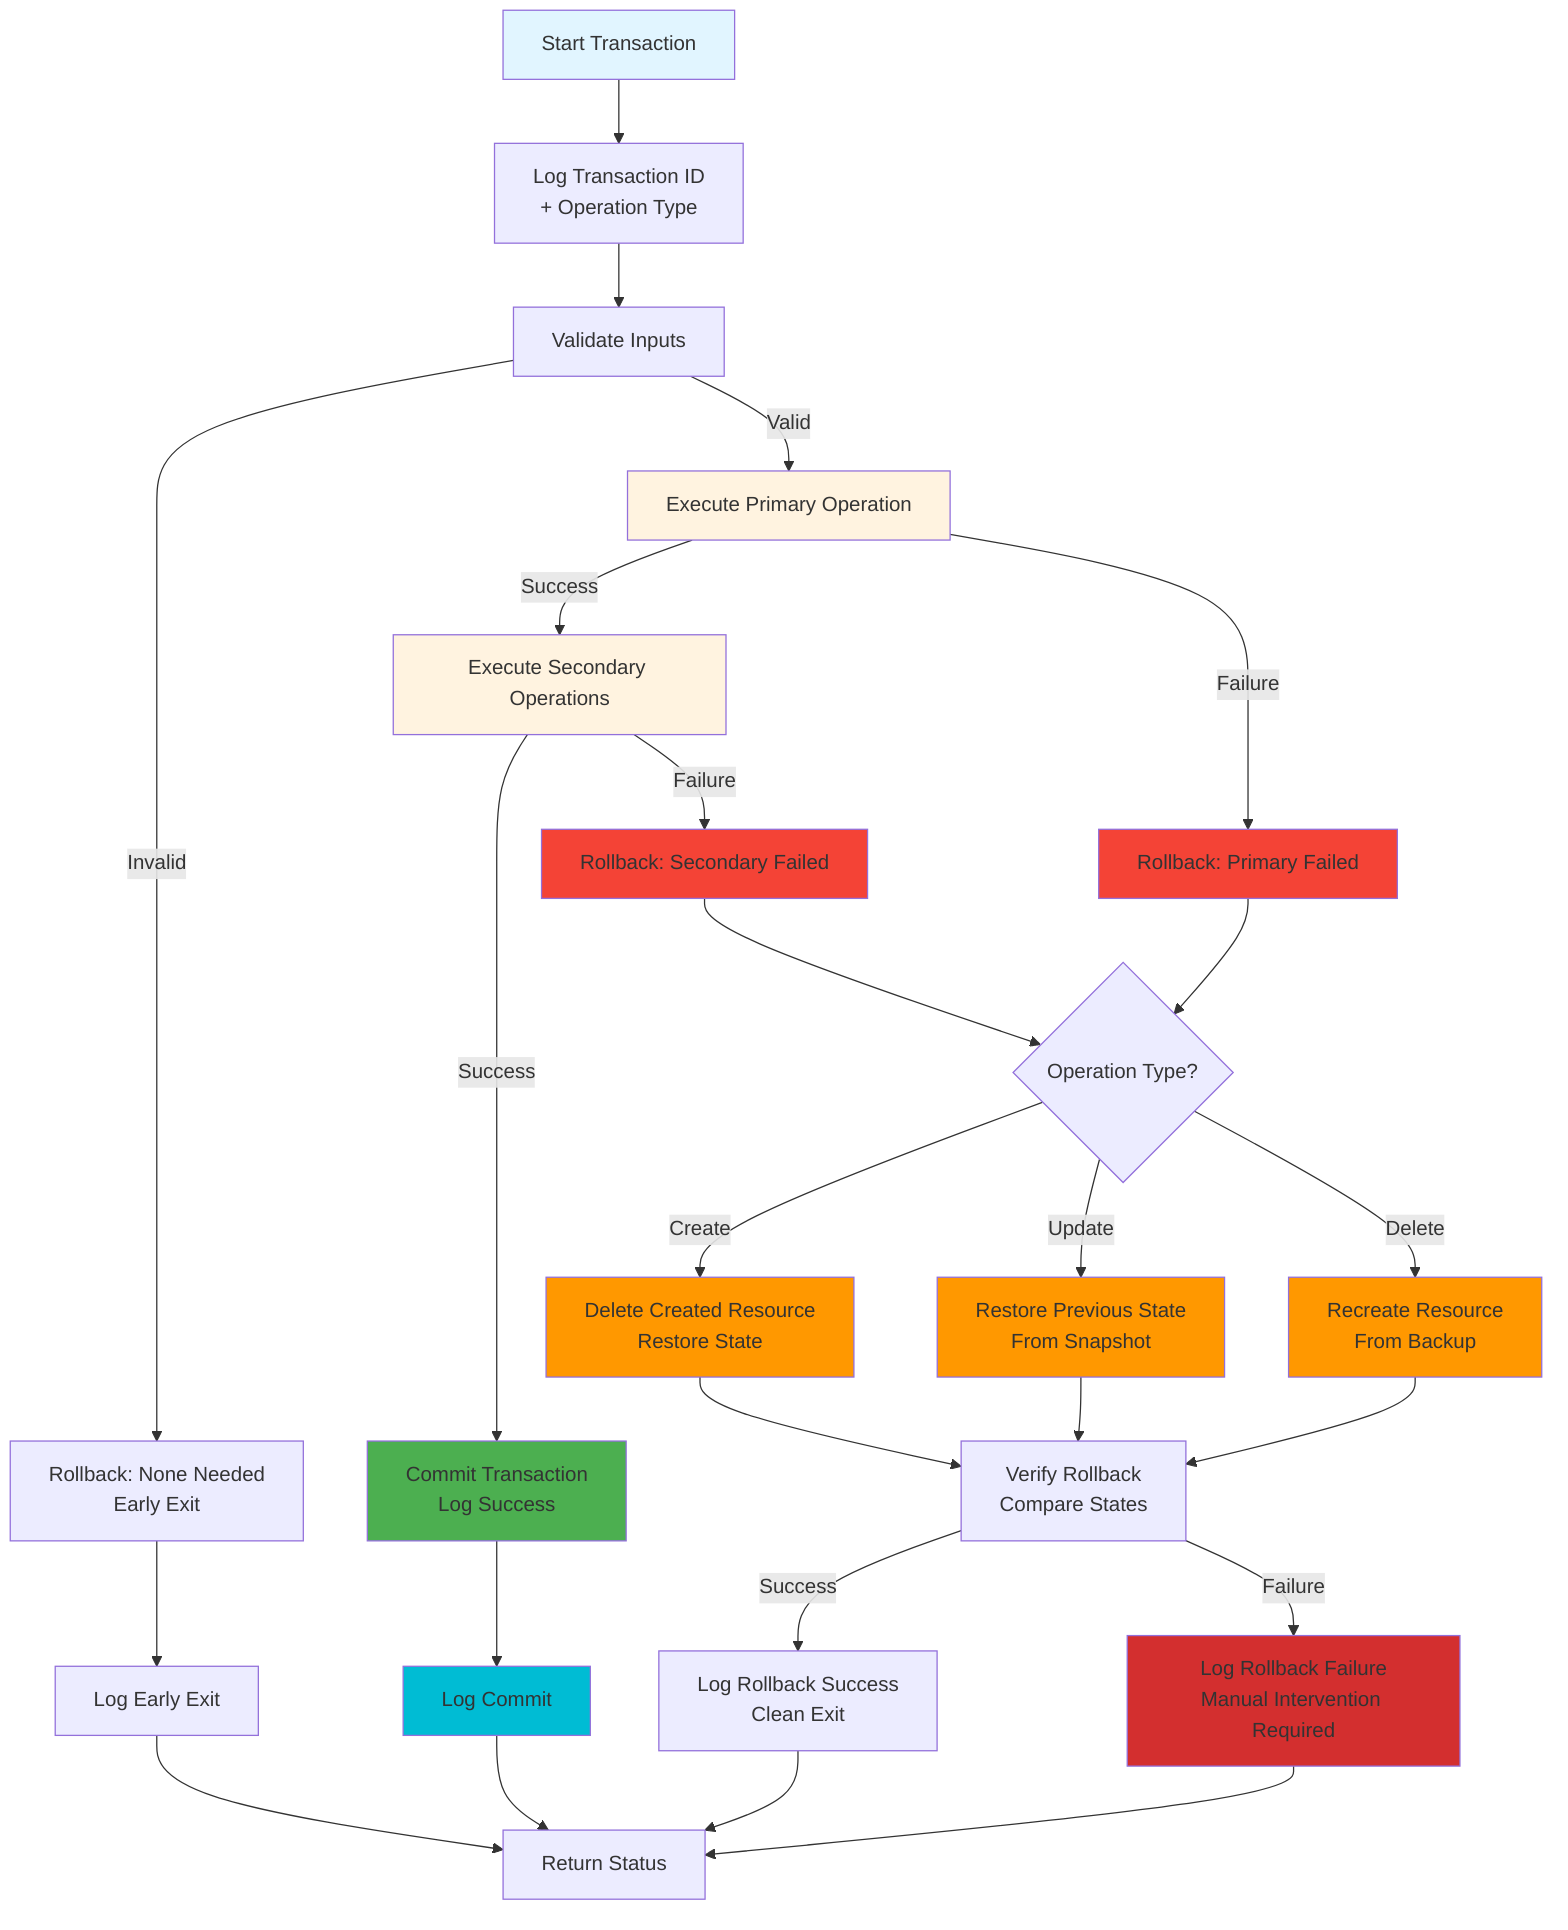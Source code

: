 flowchart TD
    A[Start Transaction] --> B[Log Transaction ID<br/>+ Operation Type]
    B --> C[Validate Inputs]
    
    C -->|Invalid| D[Rollback: None Needed<br/>Early Exit]
    C -->|Valid| E[Execute Primary Operation]
    
    E -->|Success| F[Execute Secondary Operations]
    E -->|Failure| G[Rollback: Primary Failed]
    
    F -->|Success| H[Commit Transaction<br/>Log Success]
    F -->|Failure| I[Rollback: Secondary Failed]
    
    G --> J{Operation Type?}
    J -->|Create| K[Delete Created Resource<br/>Restore State]
    J -->|Update| L[Restore Previous State<br/>From Snapshot]
    J -->|Delete| M[Recreate Resource<br/>From Backup]
    
    I --> J
    
    K --> N[Verify Rollback<br/>Compare States]
    L --> N
    M --> N
    
    N -->|Success| O[Log Rollback Success<br/>Clean Exit]
    N -->|Failure| P[Log Rollback Failure<br/>Manual Intervention Required]
    
    D --> Q[Log Early Exit]
    H --> R[Log Commit]
    O --> S[Return Status]
    P --> S
    Q --> S
    R --> S
    
    style A fill:#e1f5ff
    style E fill:#fff3e0
    style F fill:#fff3e0
    style H fill:#4caf50
    style G fill:#f44336
    style I fill:#f44336
    style K fill:#ff9800
    style L fill:#ff9800
    style M fill:#ff9800
    style P fill:#d32f2f
    style R fill:#00bcd4